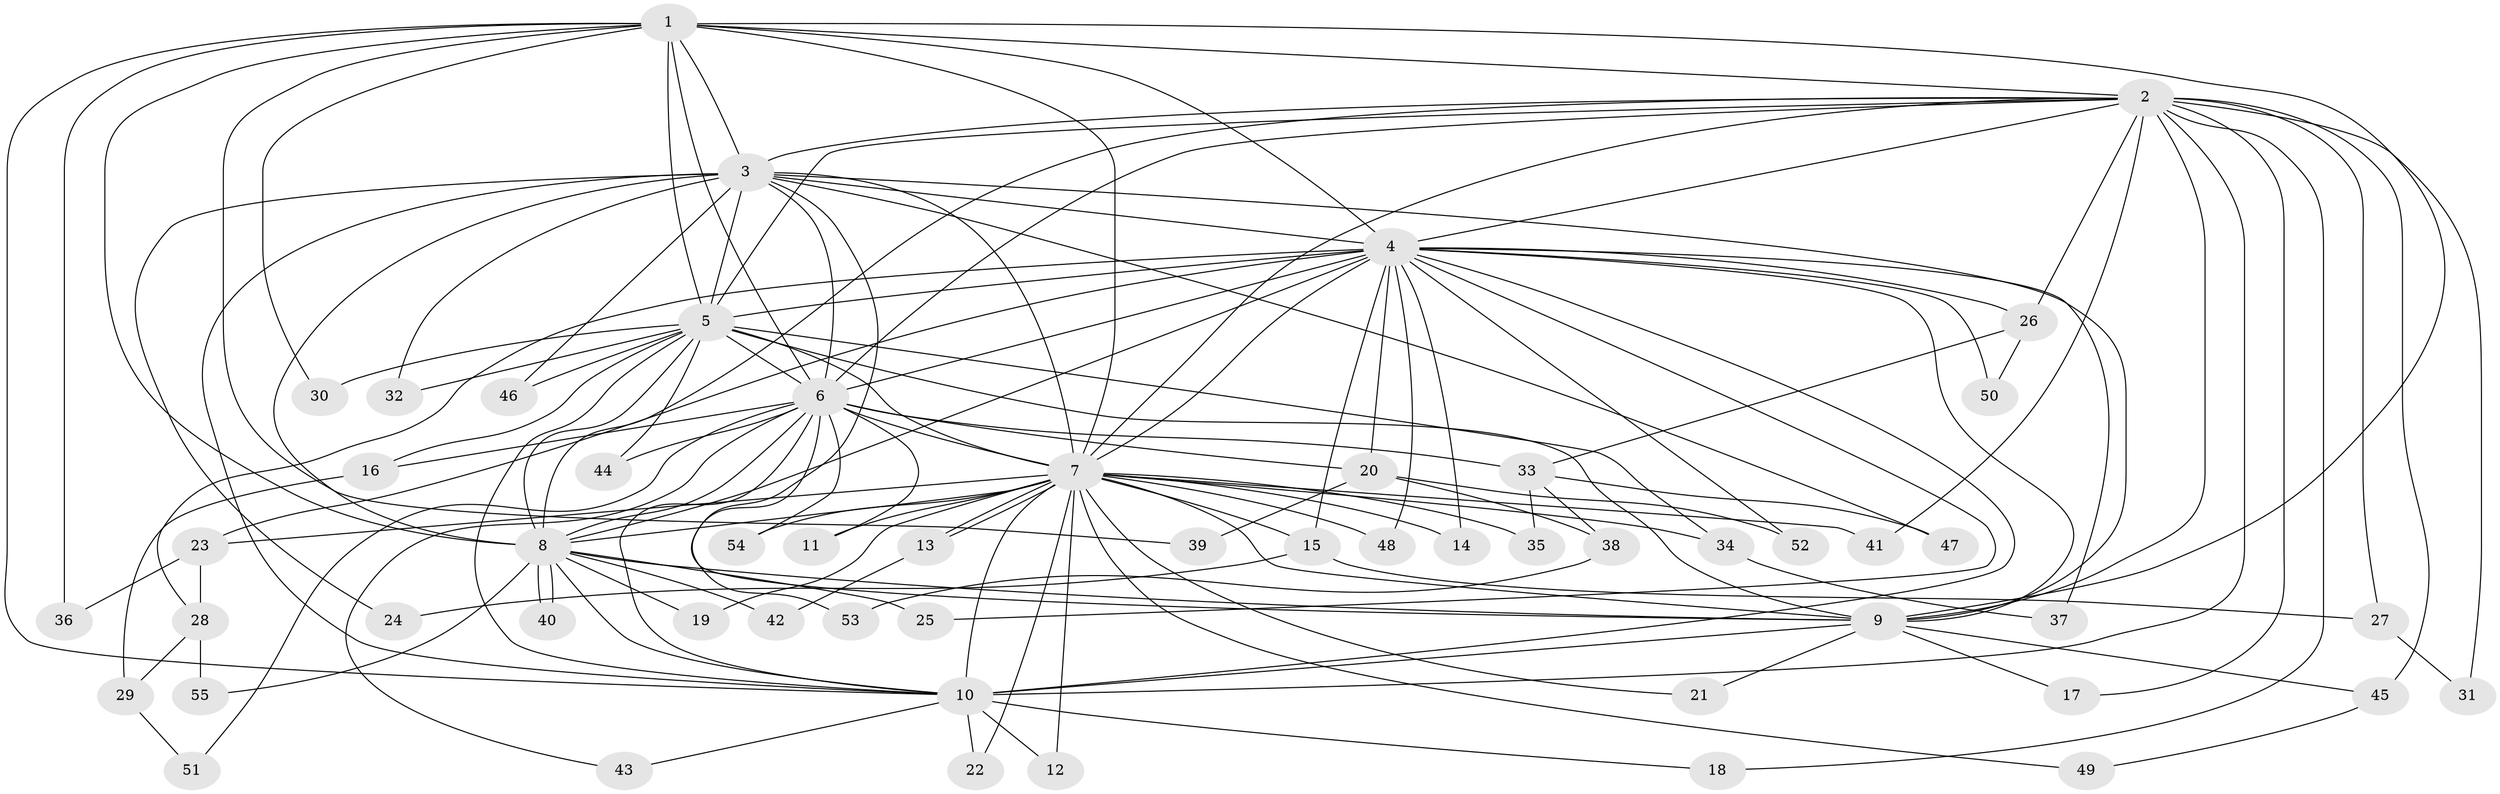 // coarse degree distribution, {12: 0.10256410256410256, 16: 0.02564102564102564, 14: 0.05128205128205128, 17: 0.02564102564102564, 15: 0.02564102564102564, 22: 0.02564102564102564, 2: 0.5128205128205128, 4: 0.1282051282051282, 3: 0.07692307692307693, 5: 0.02564102564102564}
// Generated by graph-tools (version 1.1) at 2025/51/02/27/25 19:51:46]
// undirected, 55 vertices, 135 edges
graph export_dot {
graph [start="1"]
  node [color=gray90,style=filled];
  1;
  2;
  3;
  4;
  5;
  6;
  7;
  8;
  9;
  10;
  11;
  12;
  13;
  14;
  15;
  16;
  17;
  18;
  19;
  20;
  21;
  22;
  23;
  24;
  25;
  26;
  27;
  28;
  29;
  30;
  31;
  32;
  33;
  34;
  35;
  36;
  37;
  38;
  39;
  40;
  41;
  42;
  43;
  44;
  45;
  46;
  47;
  48;
  49;
  50;
  51;
  52;
  53;
  54;
  55;
  1 -- 2;
  1 -- 3;
  1 -- 4;
  1 -- 5;
  1 -- 6;
  1 -- 7;
  1 -- 8;
  1 -- 9;
  1 -- 10;
  1 -- 30;
  1 -- 36;
  1 -- 39;
  2 -- 3;
  2 -- 4;
  2 -- 5;
  2 -- 6;
  2 -- 7;
  2 -- 8;
  2 -- 9;
  2 -- 10;
  2 -- 17;
  2 -- 18;
  2 -- 26;
  2 -- 27;
  2 -- 31;
  2 -- 41;
  2 -- 45;
  3 -- 4;
  3 -- 5;
  3 -- 6;
  3 -- 7;
  3 -- 8;
  3 -- 9;
  3 -- 10;
  3 -- 24;
  3 -- 32;
  3 -- 46;
  3 -- 47;
  3 -- 53;
  4 -- 5;
  4 -- 6;
  4 -- 7;
  4 -- 8;
  4 -- 9;
  4 -- 10;
  4 -- 14;
  4 -- 15;
  4 -- 20;
  4 -- 23;
  4 -- 25;
  4 -- 26;
  4 -- 28;
  4 -- 37;
  4 -- 48;
  4 -- 50;
  4 -- 52;
  5 -- 6;
  5 -- 7;
  5 -- 8;
  5 -- 9;
  5 -- 10;
  5 -- 16;
  5 -- 30;
  5 -- 32;
  5 -- 34;
  5 -- 44;
  5 -- 46;
  6 -- 7;
  6 -- 8;
  6 -- 9;
  6 -- 10;
  6 -- 11;
  6 -- 16;
  6 -- 20;
  6 -- 33;
  6 -- 43;
  6 -- 44;
  6 -- 51;
  6 -- 54;
  7 -- 8;
  7 -- 9;
  7 -- 10;
  7 -- 11;
  7 -- 12;
  7 -- 13;
  7 -- 13;
  7 -- 14;
  7 -- 15;
  7 -- 19;
  7 -- 21;
  7 -- 22;
  7 -- 23;
  7 -- 34;
  7 -- 35;
  7 -- 41;
  7 -- 48;
  7 -- 49;
  7 -- 54;
  8 -- 9;
  8 -- 10;
  8 -- 19;
  8 -- 25;
  8 -- 40;
  8 -- 40;
  8 -- 42;
  8 -- 55;
  9 -- 10;
  9 -- 17;
  9 -- 21;
  9 -- 45;
  10 -- 12;
  10 -- 18;
  10 -- 22;
  10 -- 43;
  13 -- 42;
  15 -- 24;
  15 -- 27;
  16 -- 29;
  20 -- 38;
  20 -- 39;
  20 -- 52;
  23 -- 28;
  23 -- 36;
  26 -- 33;
  26 -- 50;
  27 -- 31;
  28 -- 29;
  28 -- 55;
  29 -- 51;
  33 -- 35;
  33 -- 38;
  33 -- 47;
  34 -- 37;
  38 -- 53;
  45 -- 49;
}
